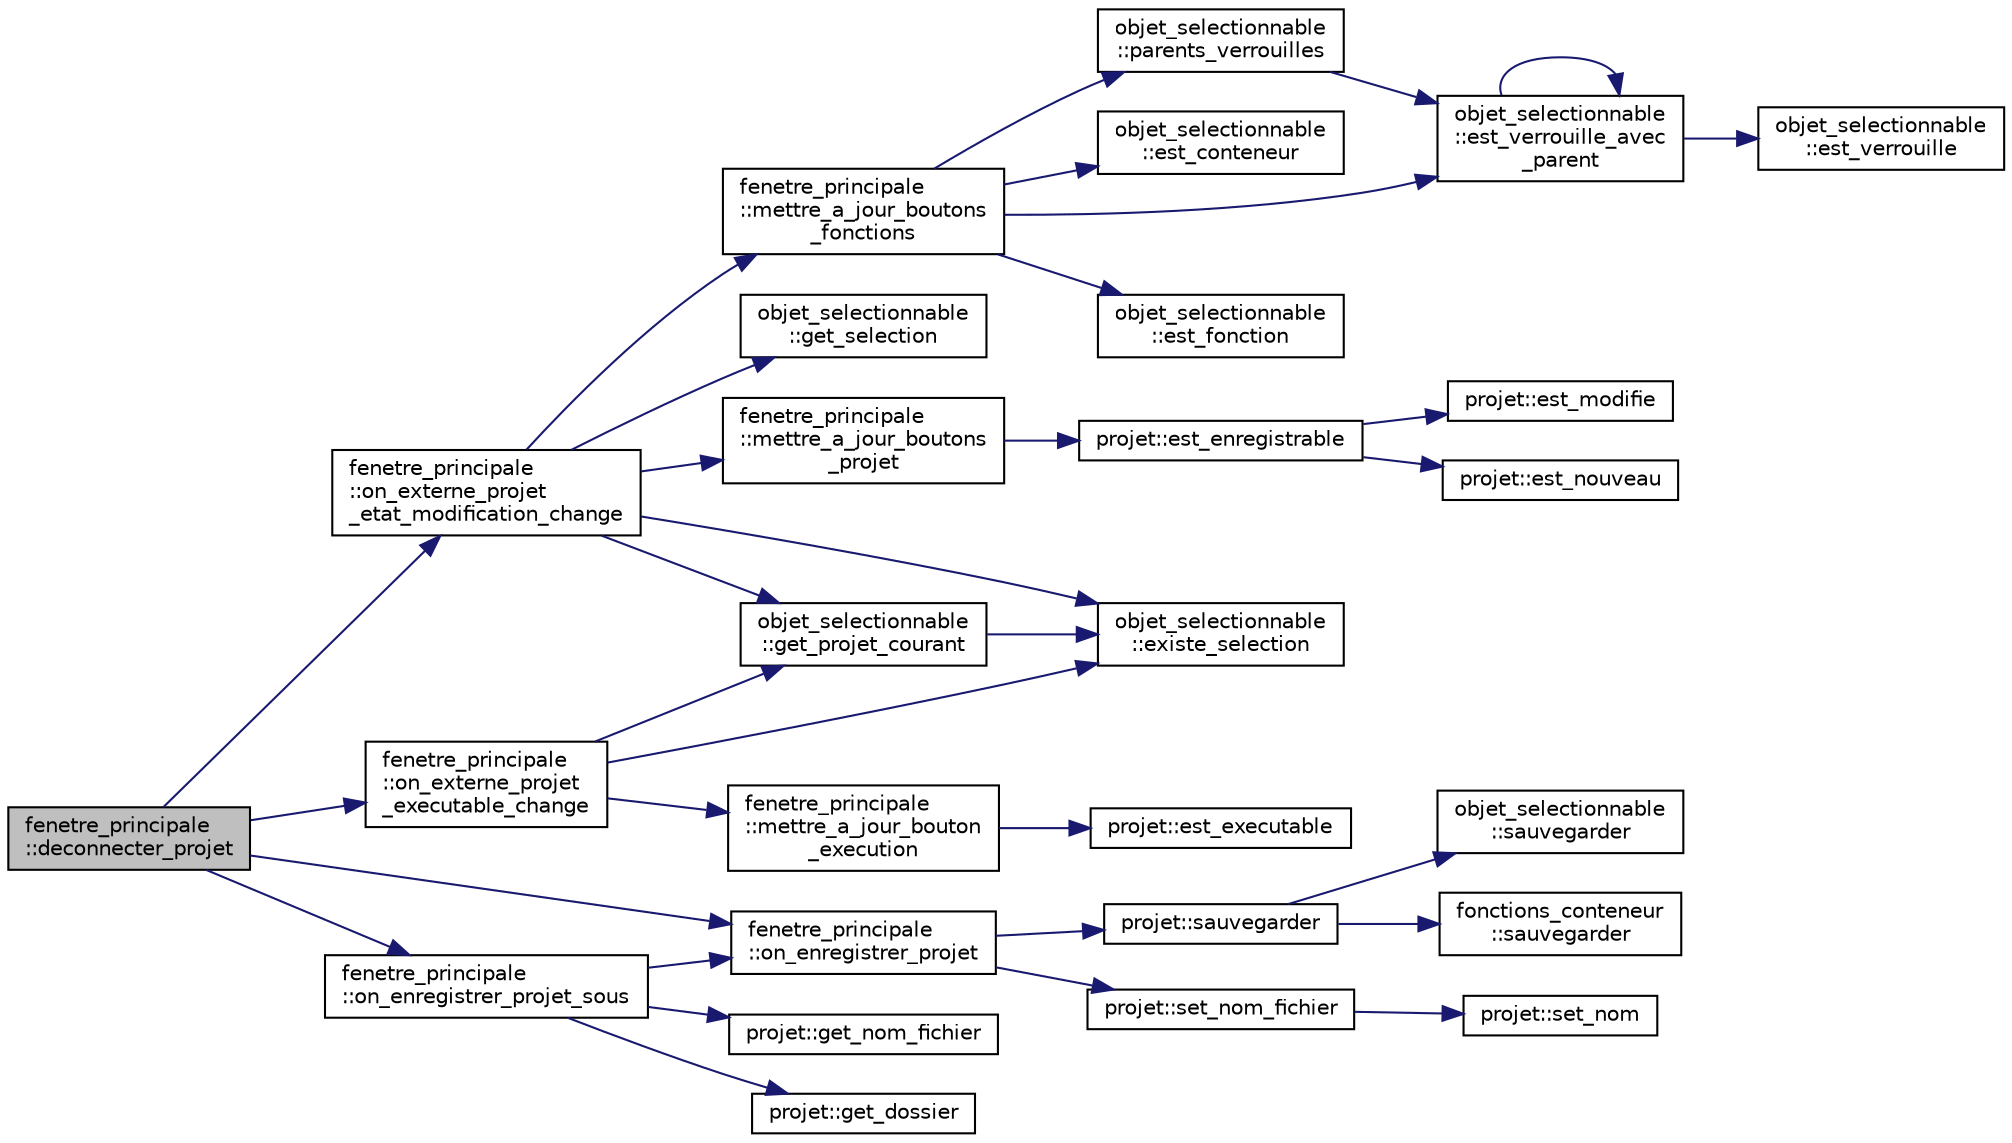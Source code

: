 digraph "fenetre_principale::deconnecter_projet"
{
  edge [fontname="Helvetica",fontsize="10",labelfontname="Helvetica",labelfontsize="10"];
  node [fontname="Helvetica",fontsize="10",shape=record];
  rankdir="LR";
  Node739 [label="fenetre_principale\l::deconnecter_projet",height=0.2,width=0.4,color="black", fillcolor="grey75", style="filled", fontcolor="black"];
  Node739 -> Node740 [color="midnightblue",fontsize="10",style="solid",fontname="Helvetica"];
  Node740 [label="fenetre_principale\l::on_externe_projet\l_etat_modification_change",height=0.2,width=0.4,color="black", fillcolor="white", style="filled",URL="$classfenetre__principale.html#aa3031f71451237710b8e71ffc9df4f23",tooltip="Fonction appelée lorsque l&#39;état de modification d&#39;un projet change. "];
  Node740 -> Node741 [color="midnightblue",fontsize="10",style="solid",fontname="Helvetica"];
  Node741 [label="objet_selectionnable\l::existe_selection",height=0.2,width=0.4,color="black", fillcolor="white", style="filled",URL="$classobjet__selectionnable.html#ad3c9ec08e1036a463b6b82176d52364d"];
  Node740 -> Node742 [color="midnightblue",fontsize="10",style="solid",fontname="Helvetica"];
  Node742 [label="objet_selectionnable\l::get_projet_courant",height=0.2,width=0.4,color="black", fillcolor="white", style="filled",URL="$classobjet__selectionnable.html#afdc2163828d829f786887b60e11e4717"];
  Node742 -> Node741 [color="midnightblue",fontsize="10",style="solid",fontname="Helvetica"];
  Node740 -> Node743 [color="midnightblue",fontsize="10",style="solid",fontname="Helvetica"];
  Node743 [label="fenetre_principale\l::mettre_a_jour_boutons\l_projet",height=0.2,width=0.4,color="black", fillcolor="white", style="filled",URL="$classfenetre__principale.html#a254e577618618631bd05597f6630fcc4",tooltip="Met à jour les boutons de la fenêtre selon un projet donné. "];
  Node743 -> Node744 [color="midnightblue",fontsize="10",style="solid",fontname="Helvetica"];
  Node744 [label="projet::est_enregistrable",height=0.2,width=0.4,color="black", fillcolor="white", style="filled",URL="$classprojet.html#af3ec26f8d89ead3d91a5f6098b83e242"];
  Node744 -> Node745 [color="midnightblue",fontsize="10",style="solid",fontname="Helvetica"];
  Node745 [label="projet::est_nouveau",height=0.2,width=0.4,color="black", fillcolor="white", style="filled",URL="$classprojet.html#a5ec26ee61a91af62a268bb85263d6a30"];
  Node744 -> Node746 [color="midnightblue",fontsize="10",style="solid",fontname="Helvetica"];
  Node746 [label="projet::est_modifie",height=0.2,width=0.4,color="black", fillcolor="white", style="filled",URL="$classprojet.html#a3ce849f59d754f05de9cf9b4ec06c46f"];
  Node740 -> Node747 [color="midnightblue",fontsize="10",style="solid",fontname="Helvetica"];
  Node747 [label="fenetre_principale\l::mettre_a_jour_boutons\l_fonctions",height=0.2,width=0.4,color="black", fillcolor="white", style="filled",URL="$classfenetre__principale.html#a0e4687512b180aef1eb6f75359b13cee",tooltip="Met à jour les boutons d&#39;ajout de fonctions selon un objet donné. "];
  Node747 -> Node748 [color="midnightblue",fontsize="10",style="solid",fontname="Helvetica"];
  Node748 [label="objet_selectionnable\l::est_conteneur",height=0.2,width=0.4,color="black", fillcolor="white", style="filled",URL="$classobjet__selectionnable.html#a2c6b5b342b5f3a9f48893f793f935e0f"];
  Node747 -> Node749 [color="midnightblue",fontsize="10",style="solid",fontname="Helvetica"];
  Node749 [label="objet_selectionnable\l::est_verrouille_avec\l_parent",height=0.2,width=0.4,color="black", fillcolor="white", style="filled",URL="$classobjet__selectionnable.html#a001c4584a6430689f478544ec560fb7e"];
  Node749 -> Node750 [color="midnightblue",fontsize="10",style="solid",fontname="Helvetica"];
  Node750 [label="objet_selectionnable\l::est_verrouille",height=0.2,width=0.4,color="black", fillcolor="white", style="filled",URL="$classobjet__selectionnable.html#ae9c29950b9e5b582338ac659ecc3e3d6"];
  Node749 -> Node749 [color="midnightblue",fontsize="10",style="solid",fontname="Helvetica"];
  Node747 -> Node751 [color="midnightblue",fontsize="10",style="solid",fontname="Helvetica"];
  Node751 [label="objet_selectionnable\l::est_fonction",height=0.2,width=0.4,color="black", fillcolor="white", style="filled",URL="$classobjet__selectionnable.html#a8a235fc5211fbec0347ebe2342e99fa5"];
  Node747 -> Node752 [color="midnightblue",fontsize="10",style="solid",fontname="Helvetica"];
  Node752 [label="objet_selectionnable\l::parents_verrouilles",height=0.2,width=0.4,color="black", fillcolor="white", style="filled",URL="$classobjet__selectionnable.html#ad9357af8b3471529814165378c6ce13d"];
  Node752 -> Node749 [color="midnightblue",fontsize="10",style="solid",fontname="Helvetica"];
  Node740 -> Node753 [color="midnightblue",fontsize="10",style="solid",fontname="Helvetica"];
  Node753 [label="objet_selectionnable\l::get_selection",height=0.2,width=0.4,color="black", fillcolor="white", style="filled",URL="$classobjet__selectionnable.html#ae6be76843c7b502410ec8d2c1fff88a3"];
  Node739 -> Node754 [color="midnightblue",fontsize="10",style="solid",fontname="Helvetica"];
  Node754 [label="fenetre_principale\l::on_externe_projet\l_executable_change",height=0.2,width=0.4,color="black", fillcolor="white", style="filled",URL="$classfenetre__principale.html#aac51e3e43a291658385b410ad158f24d",tooltip="Fonction appelée lorsque l&#39;état d&#39;exécutabitlité d&#39;un projet change. "];
  Node754 -> Node741 [color="midnightblue",fontsize="10",style="solid",fontname="Helvetica"];
  Node754 -> Node742 [color="midnightblue",fontsize="10",style="solid",fontname="Helvetica"];
  Node754 -> Node755 [color="midnightblue",fontsize="10",style="solid",fontname="Helvetica"];
  Node755 [label="fenetre_principale\l::mettre_a_jour_bouton\l_execution",height=0.2,width=0.4,color="black", fillcolor="white", style="filled",URL="$classfenetre__principale.html#a91384185c4d7425bb5c1d12072cabeae",tooltip="Met à jour les boutons d&#39;exécution selon un projet donné. "];
  Node755 -> Node756 [color="midnightblue",fontsize="10",style="solid",fontname="Helvetica"];
  Node756 [label="projet::est_executable",height=0.2,width=0.4,color="black", fillcolor="white", style="filled",URL="$classprojet.html#a081efee84cbb41edcdf706e19789565b"];
  Node739 -> Node757 [color="midnightblue",fontsize="10",style="solid",fontname="Helvetica"];
  Node757 [label="fenetre_principale\l::on_enregistrer_projet",height=0.2,width=0.4,color="black", fillcolor="white", style="filled",URL="$classfenetre__principale.html#a31a75b71153c61bb51cc1226eed99cfa",tooltip="Enregistre un projet donné avec un nom de fichier spécifié. "];
  Node757 -> Node758 [color="midnightblue",fontsize="10",style="solid",fontname="Helvetica"];
  Node758 [label="projet::set_nom_fichier",height=0.2,width=0.4,color="black", fillcolor="white", style="filled",URL="$classprojet.html#ad8800652d03f73eaad197af702d3d133"];
  Node758 -> Node759 [color="midnightblue",fontsize="10",style="solid",fontname="Helvetica"];
  Node759 [label="projet::set_nom",height=0.2,width=0.4,color="black", fillcolor="white", style="filled",URL="$classprojet.html#a3020254e65eb57b4c36bf7990021ad2b"];
  Node757 -> Node760 [color="midnightblue",fontsize="10",style="solid",fontname="Helvetica"];
  Node760 [label="projet::sauvegarder",height=0.2,width=0.4,color="black", fillcolor="white", style="filled",URL="$classprojet.html#a83aaa7aa7215729f319047a1f74d0a31"];
  Node760 -> Node761 [color="midnightblue",fontsize="10",style="solid",fontname="Helvetica"];
  Node761 [label="objet_selectionnable\l::sauvegarder",height=0.2,width=0.4,color="black", fillcolor="white", style="filled",URL="$classobjet__selectionnable.html#af4f1e02d8ede68cfb073770ed85e4899",tooltip="Sauvegarde l&#39;objet sélectionnable dans un flux donné. "];
  Node760 -> Node762 [color="midnightblue",fontsize="10",style="solid",fontname="Helvetica"];
  Node762 [label="fonctions_conteneur\l::sauvegarder",height=0.2,width=0.4,color="black", fillcolor="white", style="filled",URL="$classfonctions__conteneur.html#a45ec80993babd844410c429794357871",tooltip="Sauvegarde le fonctions_conteneur dans un flux donné. "];
  Node739 -> Node763 [color="midnightblue",fontsize="10",style="solid",fontname="Helvetica"];
  Node763 [label="fenetre_principale\l::on_enregistrer_projet_sous",height=0.2,width=0.4,color="black", fillcolor="white", style="filled",URL="$classfenetre__principale.html#adaef8393373145bd29e7c168b518ede4",tooltip="Enregistre un projet donné sous. "];
  Node763 -> Node764 [color="midnightblue",fontsize="10",style="solid",fontname="Helvetica"];
  Node764 [label="projet::get_nom_fichier",height=0.2,width=0.4,color="black", fillcolor="white", style="filled",URL="$classprojet.html#ab67c8da12f04d10144f42b4541dcacbc"];
  Node763 -> Node765 [color="midnightblue",fontsize="10",style="solid",fontname="Helvetica"];
  Node765 [label="projet::get_dossier",height=0.2,width=0.4,color="black", fillcolor="white", style="filled",URL="$classprojet.html#a090c95e58831875cf4e81928c1d75b7e"];
  Node763 -> Node757 [color="midnightblue",fontsize="10",style="solid",fontname="Helvetica"];
}

